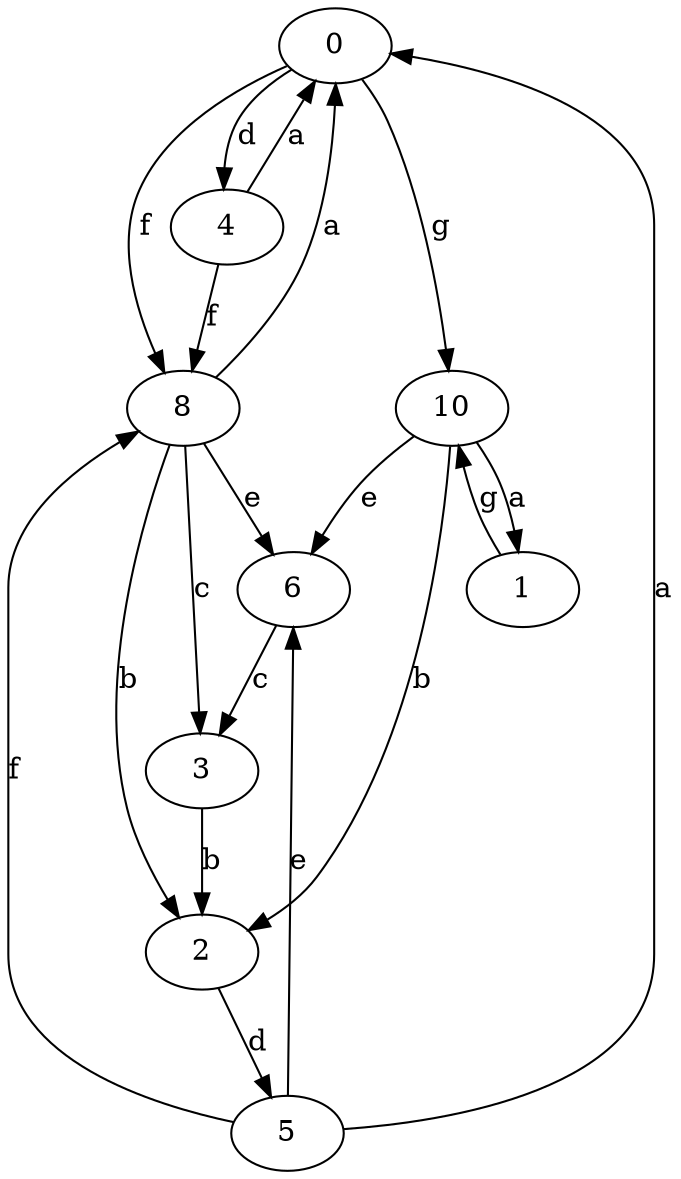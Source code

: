 strict digraph  {
0;
1;
2;
3;
4;
5;
6;
8;
10;
0 -> 4  [label=d];
0 -> 8  [label=f];
0 -> 10  [label=g];
1 -> 10  [label=g];
2 -> 5  [label=d];
3 -> 2  [label=b];
4 -> 0  [label=a];
4 -> 8  [label=f];
5 -> 0  [label=a];
5 -> 6  [label=e];
5 -> 8  [label=f];
6 -> 3  [label=c];
8 -> 0  [label=a];
8 -> 2  [label=b];
8 -> 3  [label=c];
8 -> 6  [label=e];
10 -> 1  [label=a];
10 -> 2  [label=b];
10 -> 6  [label=e];
}
